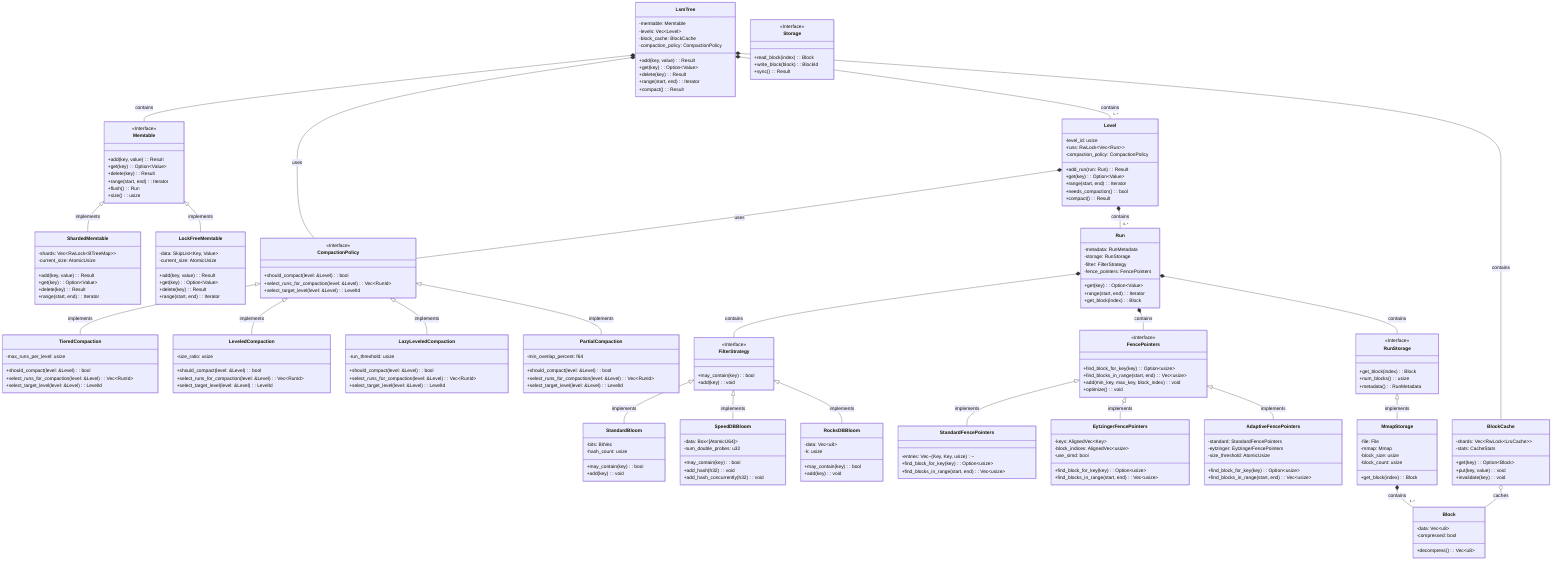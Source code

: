 %% Important: Colors need to be applied in Excalidraw after importing
%% - LsmTree, BlockCache: Green (#d5e8d4)
%% - Memtable components: Blue (#dae8fc)
%% - Level, Run, Block: Orange (#ffe6cc)
%% - Compaction components: Purple (#e1d5e7)
%% - Filter components: Yellow (#fff2cc)
%% - Fence components: Red (#f8cecc)
%% - Storage components: Purple (#e1d5e7)

classDiagram
    %% Class definitions
    class LsmTree {
        +add(key, value): Result
        +get(key): Option~Value~
        +delete(key): Result
        +range(start, end): Iterator
        +compact(): Result
        -memtable: Memtable
        -levels: Vec~Level~
        -block_cache: BlockCache
        -compaction_policy: CompactionPolicy
    }
    class Memtable {
        <<Interface>>
        +add(key, value): Result
        +get(key): Option~Value~
        +delete(key): Result
        +range(start, end): Iterator
        +flush(): Run
        +size(): usize
    }
    class ShardedMemtable {
        -shards: Vec~RwLock~BTreeMap~~
        -current_size: AtomicUsize
        +add(key, value): Result
        +get(key): Option~Value~
        +delete(key): Result
        +range(start, end): Iterator
    }
    class LockFreeMemtable {
        -data: SkipList~Key, Value~
        -current_size: AtomicUsize
        +add(key, value): Result
        +get(key): Option~Value~
        +delete(key): Result
        +range(start, end): Iterator 
    }
    class Level {
        -level_id: usize
        -runs: RwLock~Vec~Run~~
        -compaction_policy: CompactionPolicy
        +add_run(run: Run): Result
        +get(key): Option~Value~
        +range(start, end): Iterator
        +needs_compaction(): bool
        +compact(): Result
    }
    class Run {
        -metadata: RunMetadata
        -storage: RunStorage
        -filter: FilterStrategy
        -fence_pointers: FencePointers
        +get(key): Option~Value~
        +range(start, end): Iterator
        +get_block(index): Block
    }
    class CompactionPolicy {
        <<Interface>>
        +should_compact(level: &Level): bool
        +select_runs_for_compaction(level: &Level): Vec~RunId~
        +select_target_level(level: &Level): LevelId
    }
    class TieredCompaction {
        -max_runs_per_level: usize
        +should_compact(level: &Level): bool
        +select_runs_for_compaction(level: &Level): Vec~RunId~
        +select_target_level(level: &Level): LevelId
    }
    class LeveledCompaction {
        -size_ratio: usize
        +should_compact(level: &Level): bool
        +select_runs_for_compaction(level: &Level): Vec~RunId~
        +select_target_level(level: &Level): LevelId
    }
    class LazyLeveledCompaction {
        -run_threshold: usize
        +should_compact(level: &Level): bool
        +select_runs_for_compaction(level: &Level): Vec~RunId~
        +select_target_level(level: &Level): LevelId
    }
    class PartialCompaction {
        -min_overlap_percent: f64
        +should_compact(level: &Level): bool
        +select_runs_for_compaction(level: &Level): Vec~RunId~
        +select_target_level(level: &Level): LevelId
    }
    class FilterStrategy {
        <<Interface>>
        +may_contain(key): bool
        +add(key): void
    }
    class StandardBloom {
        -bits: BitVec
        -hash_count: usize
        +may_contain(key): bool
        +add(key): void
    }
    class SpeedDBBloom {
        -data: Box~[AtomicU64]~
        -num_double_probes: u32
        +may_contain(key): bool
        +add_hash(h32): void
        +add_hash_concurrently(h32): void
    }
    class RocksDBBloom {
        -data: Vec~u8~
        -k: usize
        +may_contain(key): bool
        +add(key): void
    }
    class FencePointers {
        <<Interface>>
        +find_block_for_key(key): Option~usize~
        +find_blocks_in_range(start, end): Vec~usize~
        +add(min_key, max_key, block_index): void
        +optimize(): void
    }
    class StandardFencePointers {
        -entries: Vec~(Key, Key, usize)~
        +find_block_for_key(key): Option~usize~
        +find_blocks_in_range(start, end): Vec~usize~
    }
    class EytzingerFencePointers {
        -keys: AlignedVec~Key~
        -block_indices: AlignedVec~usize~
        -use_simd: bool
        +find_block_for_key(key): Option~usize~
        +find_blocks_in_range(start, end): Vec~usize~
    }
    class AdaptiveFencePointers {
        -standard: StandardFencePointers
        -eytzinger: EytzingerFencePointers
        -size_threshold: AtomicUsize
        +find_block_for_key(key): Option~usize~
        +find_blocks_in_range(start, end): Vec~usize~
    }
    class BlockCache {
        -shards: Vec~RwLock~LruCache~~
        -stats: CacheStats
        +get(key): Option~Block~
        +put(key, value): void
        +invalidate(key): void
    }
    class Storage {
        <<Interface>>
        +read_block(index): Block
        +write_block(block): BlockId
        +sync(): Result
    }
    class RunStorage {
        <<Interface>>
        +get_block(index): Block
        +num_blocks(): usize
        +metadata(): RunMetadata
    }
    class MmapStorage {
        -file: File
        -mmap: Mmap
        -block_size: usize
        -block_count: usize
        +get_block(index): Block
    }
    class Block {
        -data: Vec~u8~
        -compressed: bool
        +decompress(): Vec~u8~
    }
    
    %% Relationships
    LsmTree *-- Memtable : contains
    LsmTree *-- "1..*" Level : contains
    LsmTree *-- BlockCache : contains
    LsmTree *-- CompactionPolicy : uses
    
    Memtable <|-- ShardedMemtable : implements
    Memtable <|-- LockFreeMemtable : implements
    
    Level *-- "0..*" Run : contains
    Level *-- CompactionPolicy : uses
    
    CompactionPolicy <|-- TieredCompaction : implements
    CompactionPolicy <|-- LeveledCompaction : implements
    CompactionPolicy <|-- LazyLeveledCompaction : implements
    CompactionPolicy <|-- PartialCompaction : implements
    
    Run *-- FilterStrategy : contains
    Run *-- FencePointers : contains
    Run *-- RunStorage : contains
    
    FilterStrategy <|-- StandardBloom : implements
    FilterStrategy <|-- SpeedDBBloom : implements
    FilterStrategy <|-- RocksDBBloom : implements
    
    FencePointers <|-- StandardFencePointers : implements
    FencePointers <|-- EytzingerFencePointers : implements
    FencePointers <|-- AdaptiveFencePointers : implements
    
    RunStorage <|-- MmapStorage : implements
    
    MmapStorage *-- "1..*" Block : contains
    
    BlockCache o-- Block : caches
    
    %% NOTE: Colors must be added manually in Excalidraw after import